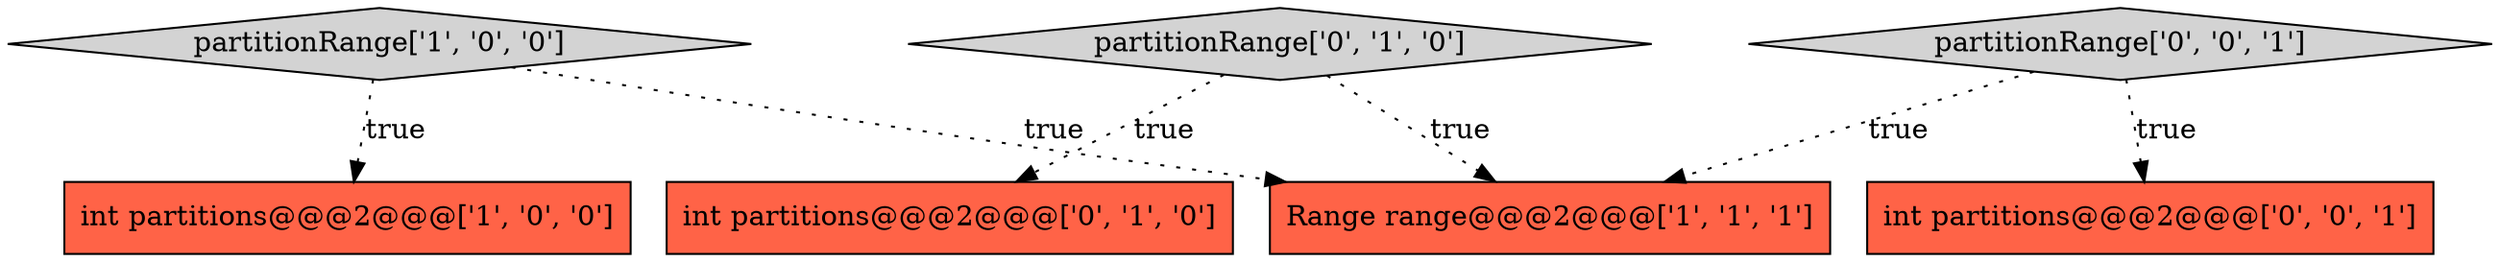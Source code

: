 digraph {
0 [style = filled, label = "partitionRange['1', '0', '0']", fillcolor = lightgray, shape = diamond image = "AAA0AAABBB1BBB"];
3 [style = filled, label = "partitionRange['0', '1', '0']", fillcolor = lightgray, shape = diamond image = "AAA0AAABBB2BBB"];
6 [style = filled, label = "partitionRange['0', '0', '1']", fillcolor = lightgray, shape = diamond image = "AAA0AAABBB3BBB"];
2 [style = filled, label = "Range range@@@2@@@['1', '1', '1']", fillcolor = tomato, shape = box image = "AAA0AAABBB1BBB"];
5 [style = filled, label = "int partitions@@@2@@@['0', '0', '1']", fillcolor = tomato, shape = box image = "AAA0AAABBB3BBB"];
1 [style = filled, label = "int partitions@@@2@@@['1', '0', '0']", fillcolor = tomato, shape = box image = "AAA0AAABBB1BBB"];
4 [style = filled, label = "int partitions@@@2@@@['0', '1', '0']", fillcolor = tomato, shape = box image = "AAA0AAABBB2BBB"];
0->2 [style = dotted, label="true"];
6->5 [style = dotted, label="true"];
0->1 [style = dotted, label="true"];
6->2 [style = dotted, label="true"];
3->4 [style = dotted, label="true"];
3->2 [style = dotted, label="true"];
}
